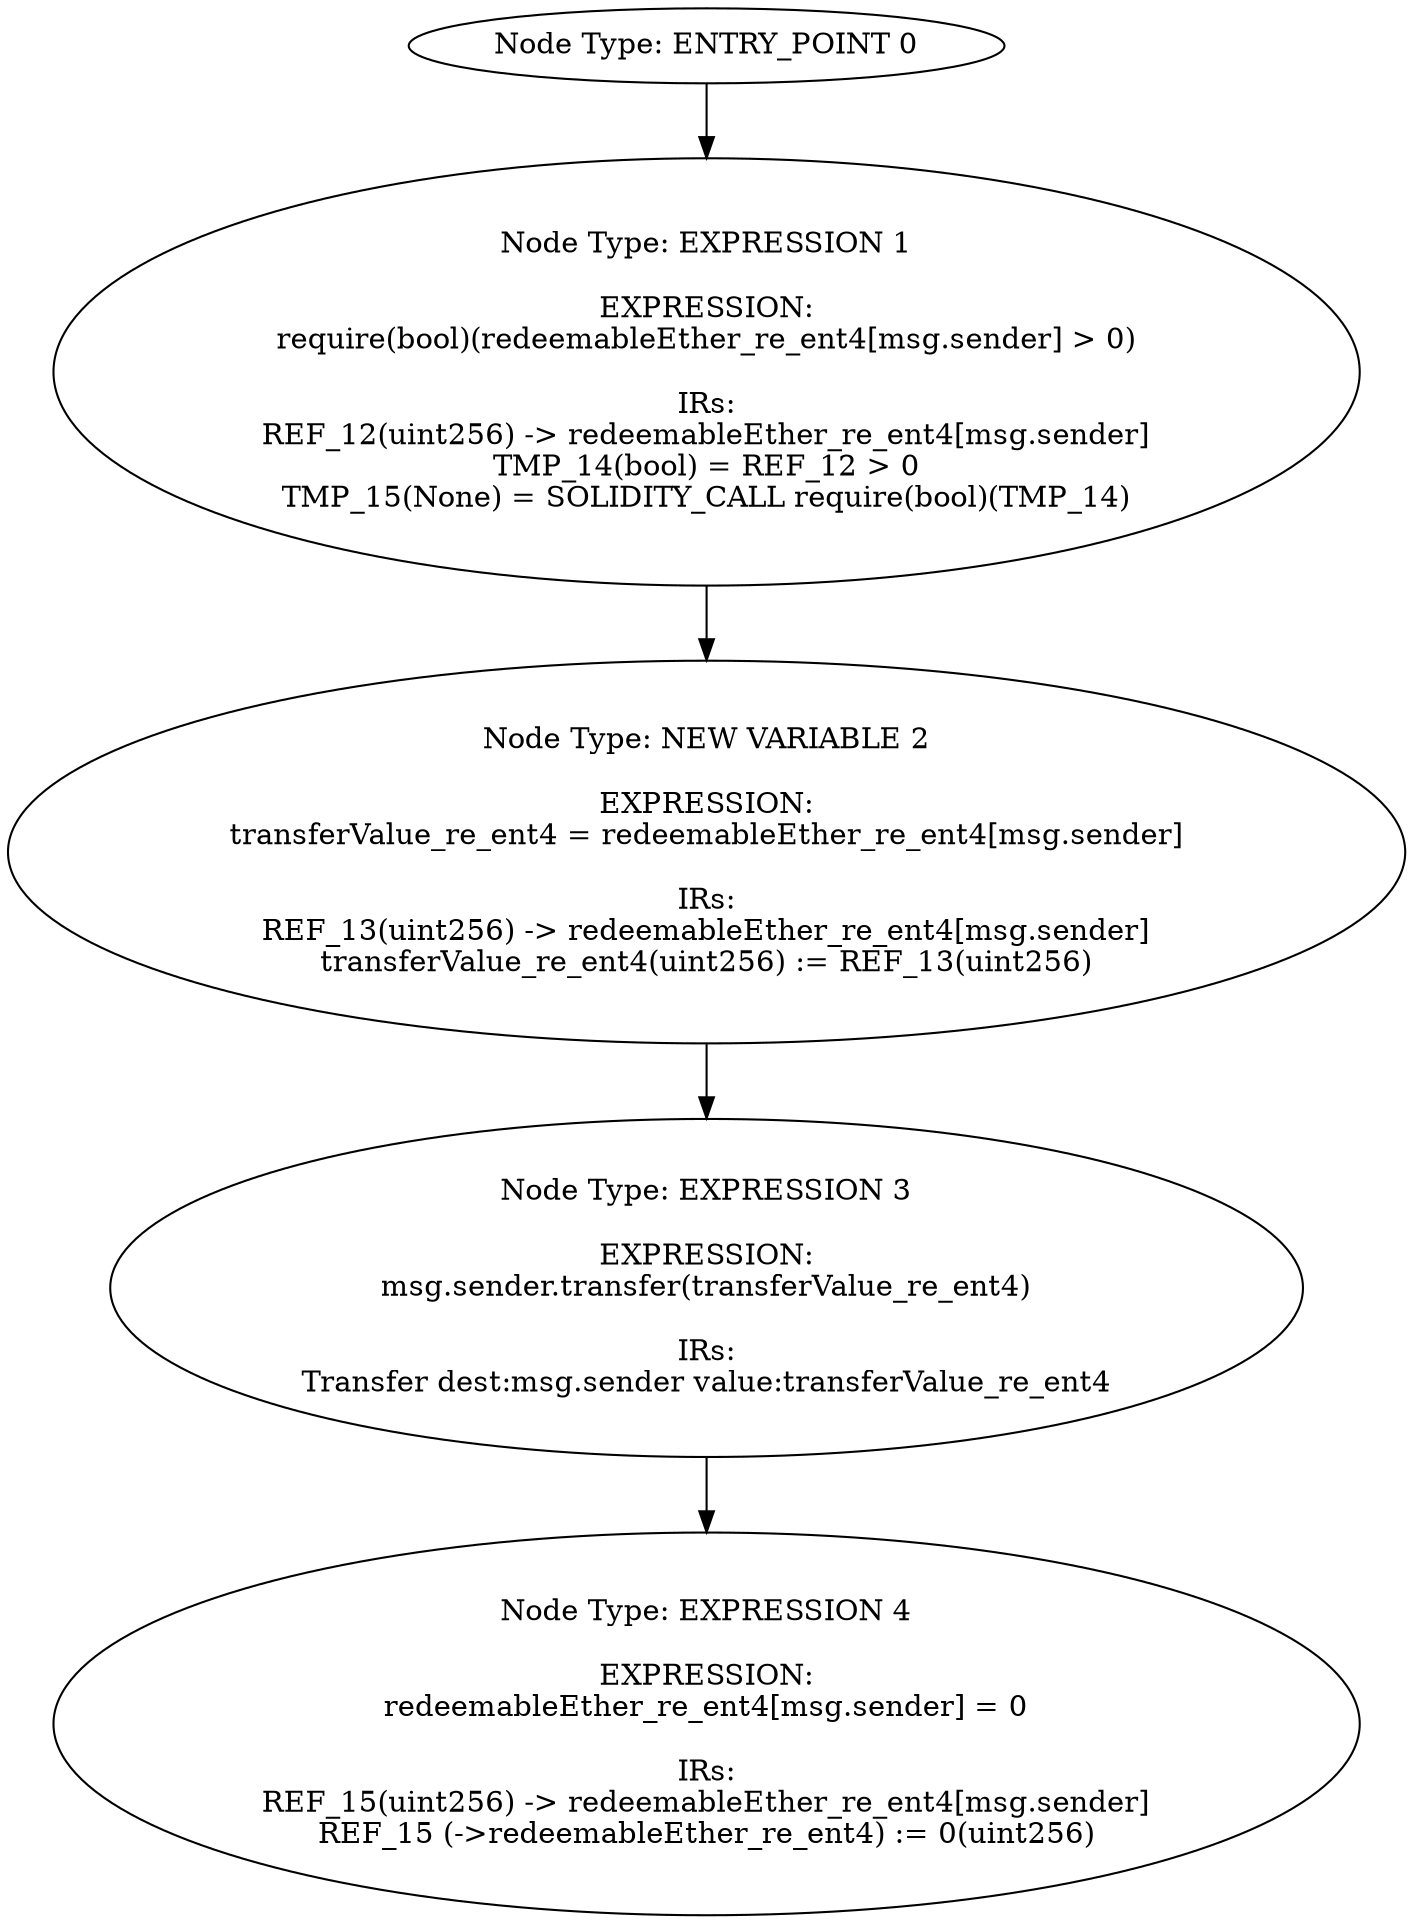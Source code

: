 digraph{
0[label="Node Type: ENTRY_POINT 0
"];
0->1;
1[label="Node Type: EXPRESSION 1

EXPRESSION:
require(bool)(redeemableEther_re_ent4[msg.sender] > 0)

IRs:
REF_12(uint256) -> redeemableEther_re_ent4[msg.sender]
TMP_14(bool) = REF_12 > 0
TMP_15(None) = SOLIDITY_CALL require(bool)(TMP_14)"];
1->2;
2[label="Node Type: NEW VARIABLE 2

EXPRESSION:
transferValue_re_ent4 = redeemableEther_re_ent4[msg.sender]

IRs:
REF_13(uint256) -> redeemableEther_re_ent4[msg.sender]
transferValue_re_ent4(uint256) := REF_13(uint256)"];
2->3;
3[label="Node Type: EXPRESSION 3

EXPRESSION:
msg.sender.transfer(transferValue_re_ent4)

IRs:
Transfer dest:msg.sender value:transferValue_re_ent4"];
3->4;
4[label="Node Type: EXPRESSION 4

EXPRESSION:
redeemableEther_re_ent4[msg.sender] = 0

IRs:
REF_15(uint256) -> redeemableEther_re_ent4[msg.sender]
REF_15 (->redeemableEther_re_ent4) := 0(uint256)"];
}
